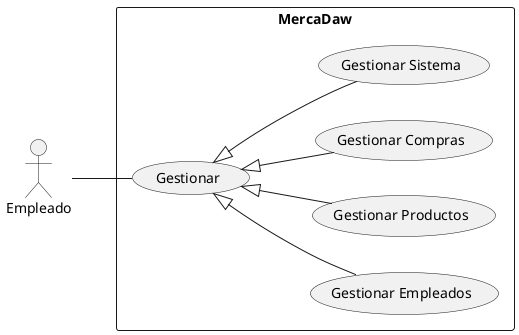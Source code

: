 @startuml Casos Uso
left to right direction
actor Empleado as emp

rectangle MercaDaw {
    usecase "Gestionar" as uc_1
    usecase "Gestionar Empleados" as uc_1_1
    usecase "Gestionar Productos" as uc_1_2
    usecase "Gestionar Compras" as uc_1_3
    usecase "Gestionar Sistema" as uc_1_4
}

emp -- uc_1
uc_1 <|-- uc_1_1
uc_1 <|-- uc_1_2
uc_1 <|-- uc_1_3
uc_1 <|-- uc_1_4
@enduml
